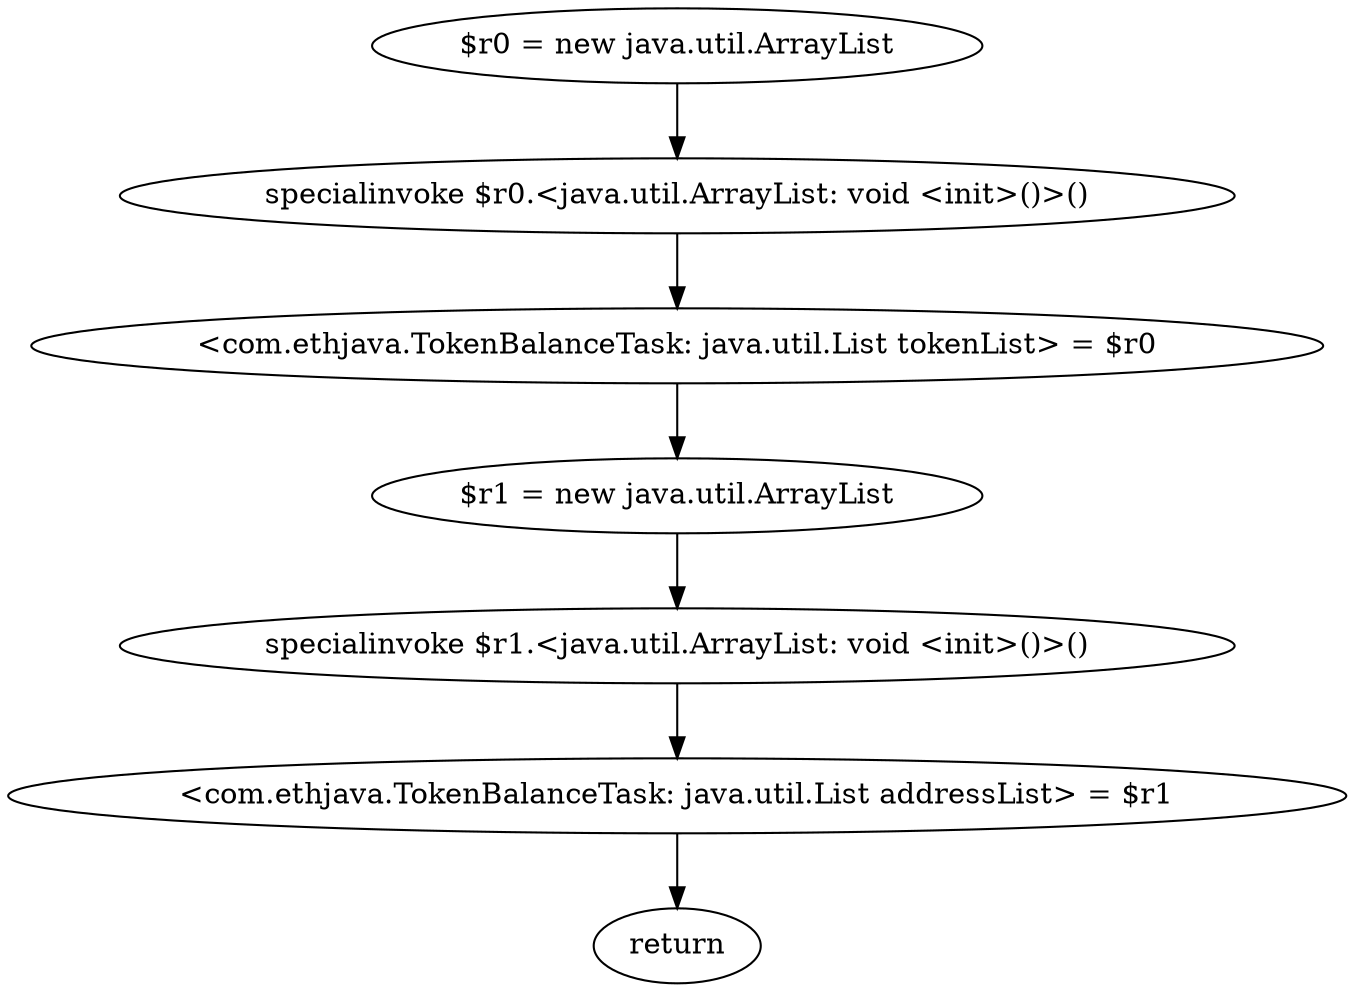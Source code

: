 digraph "unitGraph" {
    "$r0 = new java.util.ArrayList"
    "specialinvoke $r0.<java.util.ArrayList: void <init>()>()"
    "<com.ethjava.TokenBalanceTask: java.util.List tokenList> = $r0"
    "$r1 = new java.util.ArrayList"
    "specialinvoke $r1.<java.util.ArrayList: void <init>()>()"
    "<com.ethjava.TokenBalanceTask: java.util.List addressList> = $r1"
    "return"
    "$r0 = new java.util.ArrayList"->"specialinvoke $r0.<java.util.ArrayList: void <init>()>()";
    "specialinvoke $r0.<java.util.ArrayList: void <init>()>()"->"<com.ethjava.TokenBalanceTask: java.util.List tokenList> = $r0";
    "<com.ethjava.TokenBalanceTask: java.util.List tokenList> = $r0"->"$r1 = new java.util.ArrayList";
    "$r1 = new java.util.ArrayList"->"specialinvoke $r1.<java.util.ArrayList: void <init>()>()";
    "specialinvoke $r1.<java.util.ArrayList: void <init>()>()"->"<com.ethjava.TokenBalanceTask: java.util.List addressList> = $r1";
    "<com.ethjava.TokenBalanceTask: java.util.List addressList> = $r1"->"return";
}
